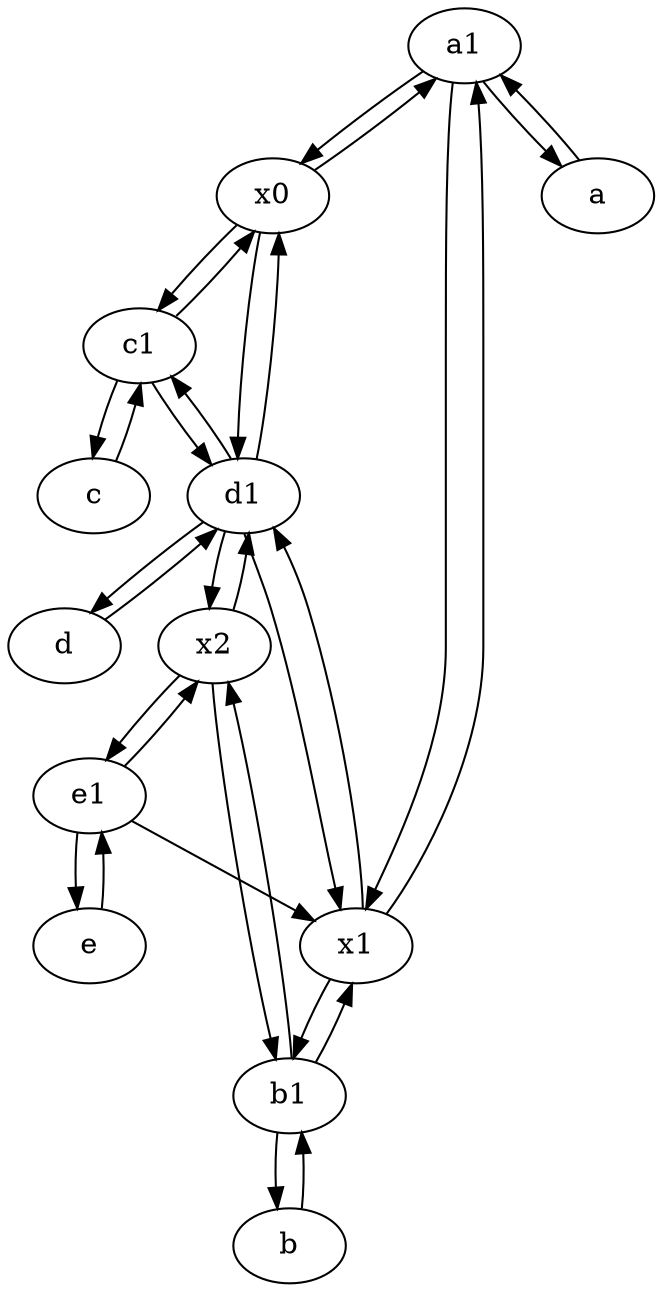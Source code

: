 digraph  {
	a1 [pos="40,15!"];
	x0;
	e [pos="30,50!"];
	x2;
	e1 [pos="25,45!"];
	x1;
	a [pos="40,10!"];
	d [pos="20,30!"];
	d1 [pos="25,30!"];
	c1 [pos="30,15!"];
	b1 [pos="45,20!"];
	c [pos="20,10!"];
	b [pos="50,20!"];
	b1 -> b;
	d1 -> x2;
	d1 -> c1;
	x1 -> a1;
	d1 -> x1;
	e1 -> x2;
	x2 -> d1;
	x1 -> d1;
	c -> c1;
	e1 -> x1;
	a -> a1;
	x2 -> b1;
	a1 -> x1;
	x2 -> e1;
	x0 -> d1;
	b1 -> x1;
	x0 -> c1;
	c1 -> c;
	x0 -> a1;
	d -> d1;
	b -> b1;
	x1 -> b1;
	b1 -> x2;
	a1 -> a;
	a1 -> x0;
	e1 -> e;
	c1 -> x0;
	d1 -> x0;
	e -> e1;
	d1 -> d;
	c1 -> d1;

	}
